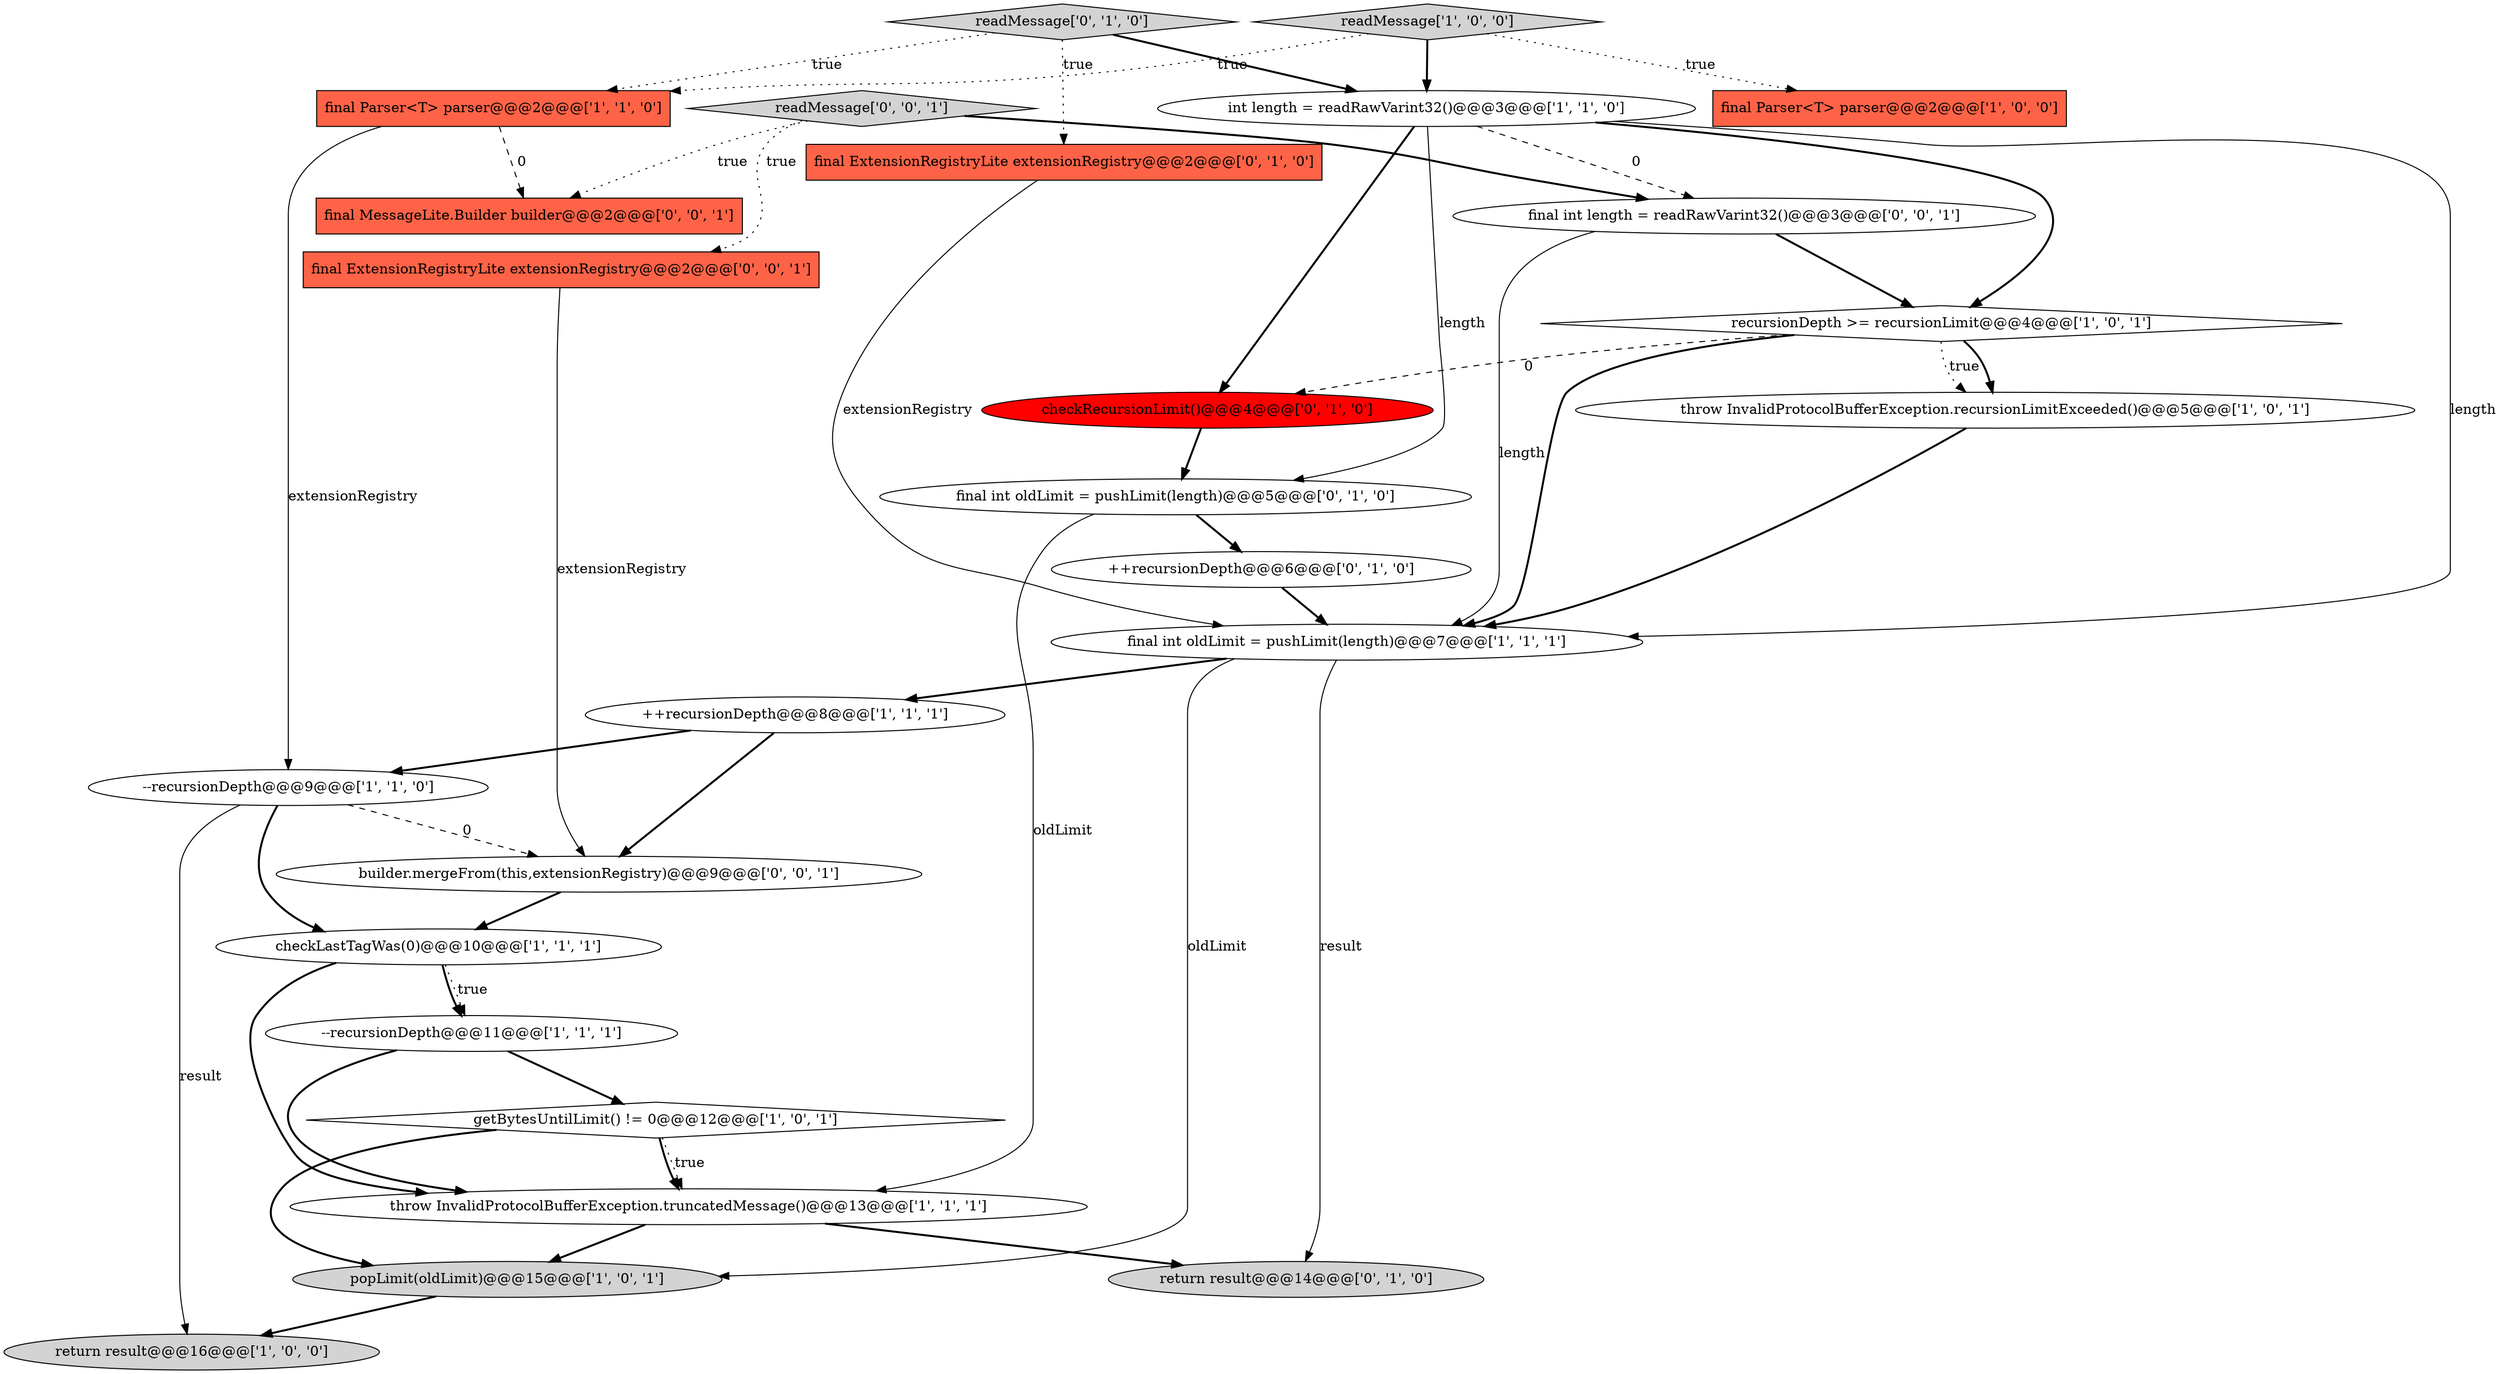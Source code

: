 digraph {
16 [style = filled, label = "readMessage['0', '1', '0']", fillcolor = lightgray, shape = diamond image = "AAA0AAABBB2BBB"];
22 [style = filled, label = "final ExtensionRegistryLite extensionRegistry@@@2@@@['0', '0', '1']", fillcolor = tomato, shape = box image = "AAA0AAABBB3BBB"];
8 [style = filled, label = "final int oldLimit = pushLimit(length)@@@7@@@['1', '1', '1']", fillcolor = white, shape = ellipse image = "AAA0AAABBB1BBB"];
0 [style = filled, label = "--recursionDepth@@@11@@@['1', '1', '1']", fillcolor = white, shape = ellipse image = "AAA0AAABBB1BBB"];
20 [style = filled, label = "return result@@@14@@@['0', '1', '0']", fillcolor = lightgray, shape = ellipse image = "AAA0AAABBB2BBB"];
10 [style = filled, label = "recursionDepth >= recursionLimit@@@4@@@['1', '0', '1']", fillcolor = white, shape = diamond image = "AAA0AAABBB1BBB"];
3 [style = filled, label = "--recursionDepth@@@9@@@['1', '1', '0']", fillcolor = white, shape = ellipse image = "AAA0AAABBB1BBB"];
24 [style = filled, label = "final int length = readRawVarint32()@@@3@@@['0', '0', '1']", fillcolor = white, shape = ellipse image = "AAA0AAABBB3BBB"];
23 [style = filled, label = "final MessageLite.Builder builder@@@2@@@['0', '0', '1']", fillcolor = tomato, shape = box image = "AAA0AAABBB3BBB"];
25 [style = filled, label = "builder.mergeFrom(this,extensionRegistry)@@@9@@@['0', '0', '1']", fillcolor = white, shape = ellipse image = "AAA0AAABBB3BBB"];
14 [style = filled, label = "return result@@@16@@@['1', '0', '0']", fillcolor = lightgray, shape = ellipse image = "AAA0AAABBB1BBB"];
13 [style = filled, label = "int length = readRawVarint32()@@@3@@@['1', '1', '0']", fillcolor = white, shape = ellipse image = "AAA0AAABBB1BBB"];
2 [style = filled, label = "readMessage['1', '0', '0']", fillcolor = lightgray, shape = diamond image = "AAA0AAABBB1BBB"];
1 [style = filled, label = "throw InvalidProtocolBufferException.truncatedMessage()@@@13@@@['1', '1', '1']", fillcolor = white, shape = ellipse image = "AAA0AAABBB1BBB"];
4 [style = filled, label = "++recursionDepth@@@8@@@['1', '1', '1']", fillcolor = white, shape = ellipse image = "AAA0AAABBB1BBB"];
6 [style = filled, label = "throw InvalidProtocolBufferException.recursionLimitExceeded()@@@5@@@['1', '0', '1']", fillcolor = white, shape = ellipse image = "AAA0AAABBB1BBB"];
5 [style = filled, label = "checkLastTagWas(0)@@@10@@@['1', '1', '1']", fillcolor = white, shape = ellipse image = "AAA0AAABBB1BBB"];
12 [style = filled, label = "popLimit(oldLimit)@@@15@@@['1', '0', '1']", fillcolor = lightgray, shape = ellipse image = "AAA0AAABBB1BBB"];
15 [style = filled, label = "checkRecursionLimit()@@@4@@@['0', '1', '0']", fillcolor = red, shape = ellipse image = "AAA1AAABBB2BBB"];
11 [style = filled, label = "getBytesUntilLimit() != 0@@@12@@@['1', '0', '1']", fillcolor = white, shape = diamond image = "AAA0AAABBB1BBB"];
17 [style = filled, label = "++recursionDepth@@@6@@@['0', '1', '0']", fillcolor = white, shape = ellipse image = "AAA0AAABBB2BBB"];
21 [style = filled, label = "readMessage['0', '0', '1']", fillcolor = lightgray, shape = diamond image = "AAA0AAABBB3BBB"];
19 [style = filled, label = "final ExtensionRegistryLite extensionRegistry@@@2@@@['0', '1', '0']", fillcolor = tomato, shape = box image = "AAA0AAABBB2BBB"];
9 [style = filled, label = "final Parser<T> parser@@@2@@@['1', '1', '0']", fillcolor = tomato, shape = box image = "AAA0AAABBB1BBB"];
7 [style = filled, label = "final Parser<T> parser@@@2@@@['1', '0', '0']", fillcolor = tomato, shape = box image = "AAA0AAABBB1BBB"];
18 [style = filled, label = "final int oldLimit = pushLimit(length)@@@5@@@['0', '1', '0']", fillcolor = white, shape = ellipse image = "AAA0AAABBB2BBB"];
24->10 [style = bold, label=""];
10->15 [style = dashed, label="0"];
13->10 [style = bold, label=""];
17->8 [style = bold, label=""];
4->3 [style = bold, label=""];
16->19 [style = dotted, label="true"];
16->13 [style = bold, label=""];
10->6 [style = dotted, label="true"];
16->9 [style = dotted, label="true"];
9->3 [style = solid, label="extensionRegistry"];
4->25 [style = bold, label=""];
19->8 [style = solid, label="extensionRegistry"];
11->1 [style = bold, label=""];
24->8 [style = solid, label="length"];
11->1 [style = dotted, label="true"];
8->12 [style = solid, label="oldLimit"];
3->14 [style = solid, label="result"];
18->17 [style = bold, label=""];
1->20 [style = bold, label=""];
0->11 [style = bold, label=""];
21->22 [style = dotted, label="true"];
11->12 [style = bold, label=""];
21->24 [style = bold, label=""];
5->0 [style = dotted, label="true"];
22->25 [style = solid, label="extensionRegistry"];
15->18 [style = bold, label=""];
13->8 [style = solid, label="length"];
10->6 [style = bold, label=""];
9->23 [style = dashed, label="0"];
2->13 [style = bold, label=""];
5->1 [style = bold, label=""];
13->24 [style = dashed, label="0"];
13->18 [style = solid, label="length"];
3->5 [style = bold, label=""];
2->9 [style = dotted, label="true"];
10->8 [style = bold, label=""];
5->0 [style = bold, label=""];
0->1 [style = bold, label=""];
2->7 [style = dotted, label="true"];
21->23 [style = dotted, label="true"];
6->8 [style = bold, label=""];
12->14 [style = bold, label=""];
1->12 [style = bold, label=""];
25->5 [style = bold, label=""];
13->15 [style = bold, label=""];
8->4 [style = bold, label=""];
8->20 [style = solid, label="result"];
18->1 [style = solid, label="oldLimit"];
3->25 [style = dashed, label="0"];
}
